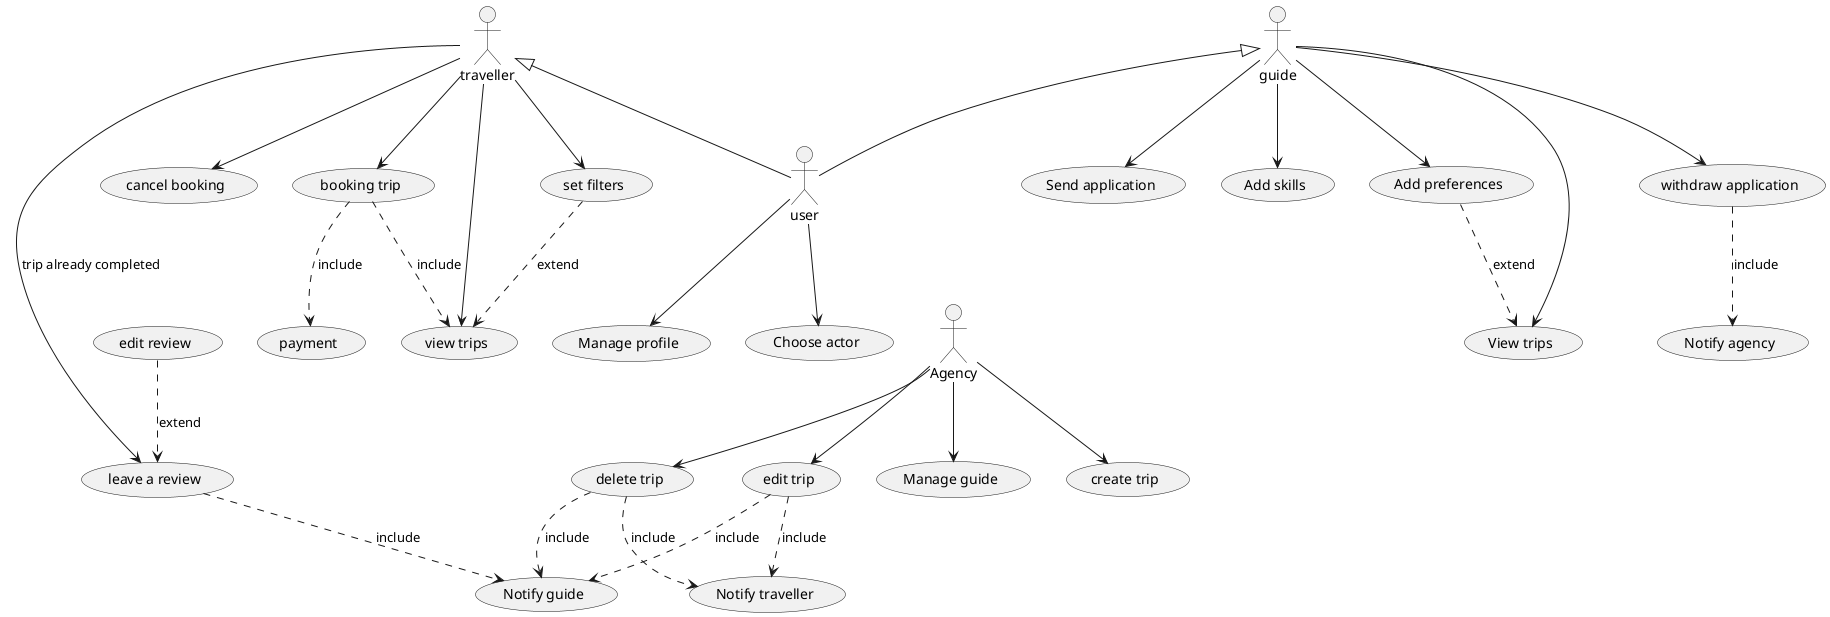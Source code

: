 @startuml
'https://plantuml.com/use-case-diagram

:traveller: as tr
:user:
:guide: as gu
:Agency: as ag
gu -[hidden]-> ag
tr -[hidden]-> ag
:user: -[hidden]-> ag
tr <|-- :user:
gu <|-- :user:

:user: --> (Manage profile)
:user: --> (Choose actor)

tr --> (cancel booking)
tr --> (booking trip)
tr --> (view trips)
tr --> (set filters)
tr --> (leave a review) : trip already completed

(set filters) ..> (view trips) : extend
(booking trip) ..> (view trips) : include
(booking trip) ..> (payment) : include

(edit review) ..> (leave a review) : extend
(cancel booking) -[hidden]-> (edit review)
(leave a review) ..> (Notify guide) : include

gu --> (Send application)
gu --> (Add skills)
gu --> (Add preferences)
gu --> (View trips)
gu --> (withdraw application)

(Add preferences) ..> (View trips) : extend
(withdraw application) ..> (Notify agency) : include

ag --> (Manage guide)
ag --> (create trip)
ag --> (delete trip)
ag --> (edit trip)

(delete trip) ..> (Notify guide) : include
(edit trip) ..> (Notify guide) : include
(delete trip) ..> (Notify traveller) : include
(edit trip) ..> (Notify traveller): include

@enduml